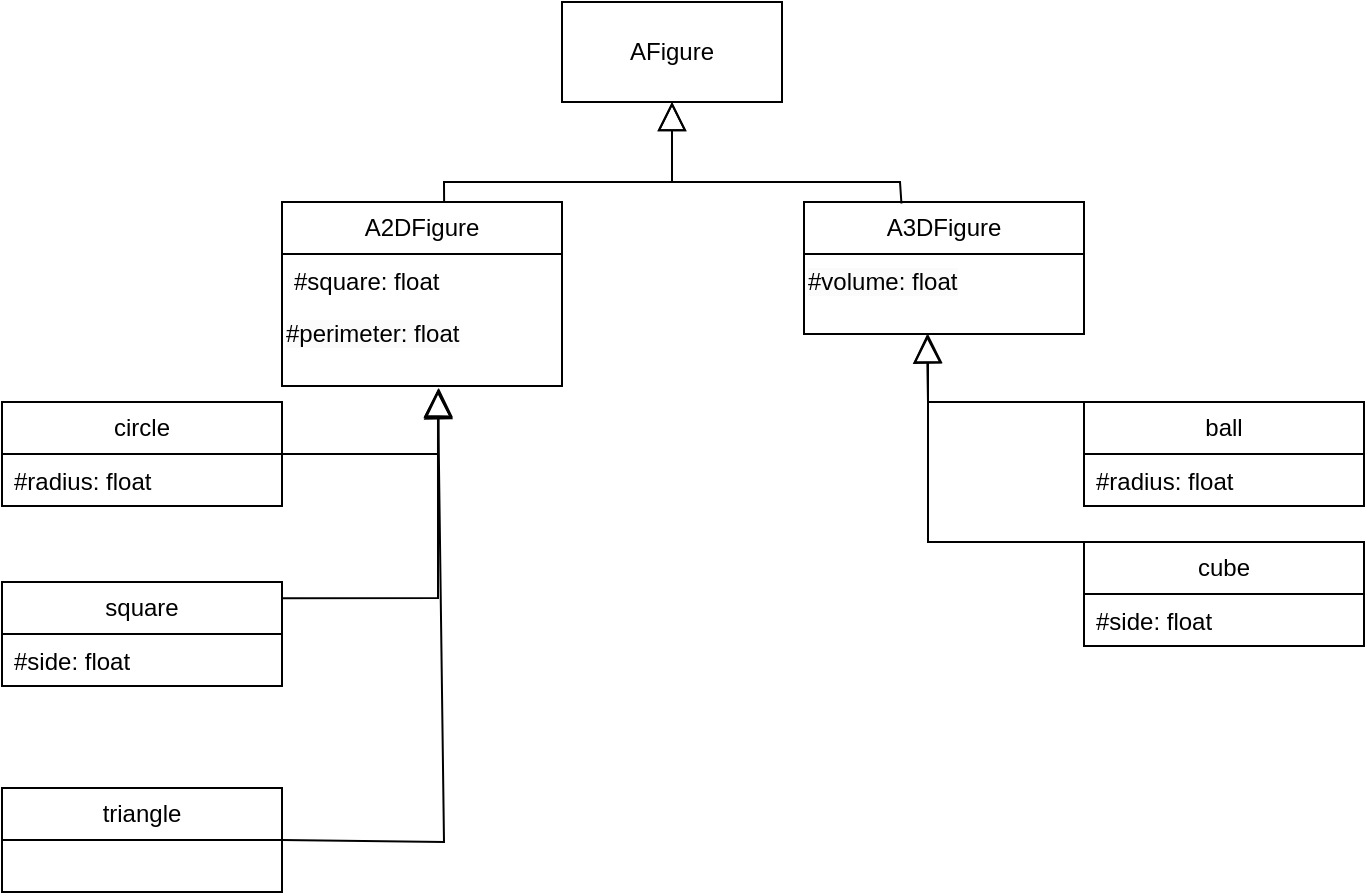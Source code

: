 <mxfile version="26.0.9">
  <diagram name="Страница — 1" id="CbSvEMZzlXYWRJCguBHl">
    <mxGraphModel dx="974" dy="564" grid="1" gridSize="10" guides="1" tooltips="1" connect="1" arrows="1" fold="1" page="1" pageScale="1" pageWidth="827" pageHeight="1169" math="0" shadow="0">
      <root>
        <mxCell id="0" />
        <mxCell id="1" parent="0" />
        <mxCell id="LuP35nN34A9V8ax_Kk6m-1" value="AFigurе" style="html=1;whiteSpace=wrap;" vertex="1" parent="1">
          <mxGeometry x="359" y="140" width="110" height="50" as="geometry" />
        </mxCell>
        <mxCell id="LuP35nN34A9V8ax_Kk6m-2" value="A2DFigure" style="swimlane;fontStyle=0;childLayout=stackLayout;horizontal=1;startSize=26;fillColor=none;horizontalStack=0;resizeParent=1;resizeParentMax=0;resizeLast=0;collapsible=1;marginBottom=0;whiteSpace=wrap;html=1;" vertex="1" parent="1">
          <mxGeometry x="219" y="240" width="140" height="92" as="geometry" />
        </mxCell>
        <mxCell id="LuP35nN34A9V8ax_Kk6m-15" value="#square: float" style="text;strokeColor=none;fillColor=none;align=left;verticalAlign=top;spacingLeft=4;spacingRight=4;overflow=hidden;rotatable=0;points=[[0,0.5],[1,0.5]];portConstraint=eastwest;whiteSpace=wrap;html=1;" vertex="1" parent="LuP35nN34A9V8ax_Kk6m-2">
          <mxGeometry y="26" width="140" height="26" as="geometry" />
        </mxCell>
        <mxCell id="LuP35nN34A9V8ax_Kk6m-16" value="&lt;span style=&quot;color: rgb(0, 0, 0); font-family: Helvetica; font-size: 12px; font-style: normal; font-variant-ligatures: normal; font-variant-caps: normal; font-weight: 400; letter-spacing: normal; orphans: 2; text-align: left; text-indent: 0px; text-transform: none; widows: 2; word-spacing: 0px; -webkit-text-stroke-width: 0px; white-space: normal; background-color: rgb(251, 251, 251); text-decoration-thickness: initial; text-decoration-style: initial; text-decoration-color: initial; float: none; display: inline !important;&quot;&gt;#perimeter: float&lt;/span&gt;" style="text;whiteSpace=wrap;html=1;" vertex="1" parent="LuP35nN34A9V8ax_Kk6m-2">
          <mxGeometry y="52" width="140" height="40" as="geometry" />
        </mxCell>
        <mxCell id="LuP35nN34A9V8ax_Kk6m-6" value="A3DFigure" style="swimlane;fontStyle=0;childLayout=stackLayout;horizontal=1;startSize=26;fillColor=none;horizontalStack=0;resizeParent=1;resizeParentMax=0;resizeLast=0;collapsible=1;marginBottom=0;whiteSpace=wrap;html=1;" vertex="1" parent="1">
          <mxGeometry x="480" y="240" width="140" height="66" as="geometry" />
        </mxCell>
        <mxCell id="LuP35nN34A9V8ax_Kk6m-21" value="&lt;span style=&quot;color: rgb(0, 0, 0); font-family: Helvetica; font-size: 12px; font-style: normal; font-variant-ligatures: normal; font-variant-caps: normal; font-weight: 400; letter-spacing: normal; orphans: 2; text-align: left; text-indent: 0px; text-transform: none; widows: 2; word-spacing: 0px; -webkit-text-stroke-width: 0px; white-space: normal; background-color: rgb(251, 251, 251); text-decoration-thickness: initial; text-decoration-style: initial; text-decoration-color: initial; float: none; display: inline !important;&quot;&gt;#volume: float&lt;/span&gt;" style="text;whiteSpace=wrap;html=1;" vertex="1" parent="LuP35nN34A9V8ax_Kk6m-6">
          <mxGeometry y="26" width="140" height="40" as="geometry" />
        </mxCell>
        <mxCell id="LuP35nN34A9V8ax_Kk6m-7" value="circle" style="swimlane;fontStyle=0;childLayout=stackLayout;horizontal=1;startSize=26;fillColor=none;horizontalStack=0;resizeParent=1;resizeParentMax=0;resizeLast=0;collapsible=1;marginBottom=0;whiteSpace=wrap;html=1;" vertex="1" parent="1">
          <mxGeometry x="79" y="340" width="140" height="52" as="geometry" />
        </mxCell>
        <mxCell id="LuP35nN34A9V8ax_Kk6m-17" value="#radius: float" style="text;strokeColor=none;fillColor=none;align=left;verticalAlign=top;spacingLeft=4;spacingRight=4;overflow=hidden;rotatable=0;points=[[0,0.5],[1,0.5]];portConstraint=eastwest;whiteSpace=wrap;html=1;" vertex="1" parent="LuP35nN34A9V8ax_Kk6m-7">
          <mxGeometry y="26" width="140" height="26" as="geometry" />
        </mxCell>
        <mxCell id="LuP35nN34A9V8ax_Kk6m-8" value="square" style="swimlane;fontStyle=0;childLayout=stackLayout;horizontal=1;startSize=26;fillColor=none;horizontalStack=0;resizeParent=1;resizeParentMax=0;resizeLast=0;collapsible=1;marginBottom=0;whiteSpace=wrap;html=1;" vertex="1" parent="1">
          <mxGeometry x="79" y="430" width="140" height="52" as="geometry" />
        </mxCell>
        <mxCell id="LuP35nN34A9V8ax_Kk6m-18" value="#side: float" style="text;strokeColor=none;fillColor=none;align=left;verticalAlign=top;spacingLeft=4;spacingRight=4;overflow=hidden;rotatable=0;points=[[0,0.5],[1,0.5]];portConstraint=eastwest;whiteSpace=wrap;html=1;" vertex="1" parent="LuP35nN34A9V8ax_Kk6m-8">
          <mxGeometry y="26" width="140" height="26" as="geometry" />
        </mxCell>
        <mxCell id="LuP35nN34A9V8ax_Kk6m-9" value="triangle" style="swimlane;fontStyle=0;childLayout=stackLayout;horizontal=1;startSize=26;fillColor=none;horizontalStack=0;resizeParent=1;resizeParentMax=0;resizeLast=0;collapsible=1;marginBottom=0;whiteSpace=wrap;html=1;" vertex="1" parent="1">
          <mxGeometry x="79" y="533" width="140" height="52" as="geometry" />
        </mxCell>
        <mxCell id="LuP35nN34A9V8ax_Kk6m-19" value="ball" style="swimlane;fontStyle=0;childLayout=stackLayout;horizontal=1;startSize=26;fillColor=none;horizontalStack=0;resizeParent=1;resizeParentMax=0;resizeLast=0;collapsible=1;marginBottom=0;whiteSpace=wrap;html=1;" vertex="1" parent="1">
          <mxGeometry x="620" y="340" width="140" height="52" as="geometry" />
        </mxCell>
        <mxCell id="LuP35nN34A9V8ax_Kk6m-20" value="#radius: float" style="text;strokeColor=none;fillColor=none;align=left;verticalAlign=top;spacingLeft=4;spacingRight=4;overflow=hidden;rotatable=0;points=[[0,0.5],[1,0.5]];portConstraint=eastwest;whiteSpace=wrap;html=1;" vertex="1" parent="LuP35nN34A9V8ax_Kk6m-19">
          <mxGeometry y="26" width="140" height="26" as="geometry" />
        </mxCell>
        <mxCell id="LuP35nN34A9V8ax_Kk6m-22" value="cube" style="swimlane;fontStyle=0;childLayout=stackLayout;horizontal=1;startSize=26;fillColor=none;horizontalStack=0;resizeParent=1;resizeParentMax=0;resizeLast=0;collapsible=1;marginBottom=0;whiteSpace=wrap;html=1;" vertex="1" parent="1">
          <mxGeometry x="620" y="410" width="140" height="52" as="geometry" />
        </mxCell>
        <mxCell id="LuP35nN34A9V8ax_Kk6m-23" value="#side: float" style="text;strokeColor=none;fillColor=none;align=left;verticalAlign=top;spacingLeft=4;spacingRight=4;overflow=hidden;rotatable=0;points=[[0,0.5],[1,0.5]];portConstraint=eastwest;whiteSpace=wrap;html=1;" vertex="1" parent="LuP35nN34A9V8ax_Kk6m-22">
          <mxGeometry y="26" width="140" height="26" as="geometry" />
        </mxCell>
        <mxCell id="LuP35nN34A9V8ax_Kk6m-24" value="" style="endArrow=block;endFill=0;endSize=12;html=1;rounded=0;entryX=0.5;entryY=1;entryDx=0;entryDy=0;exitX=0.579;exitY=0;exitDx=0;exitDy=0;exitPerimeter=0;" edge="1" parent="1" source="LuP35nN34A9V8ax_Kk6m-2" target="LuP35nN34A9V8ax_Kk6m-1">
          <mxGeometry width="160" relative="1" as="geometry">
            <mxPoint x="300" y="220" as="sourcePoint" />
            <mxPoint x="460" y="220" as="targetPoint" />
            <Array as="points">
              <mxPoint x="300" y="230" />
              <mxPoint x="414" y="230" />
            </Array>
          </mxGeometry>
        </mxCell>
        <mxCell id="LuP35nN34A9V8ax_Kk6m-25" value="" style="endArrow=block;endFill=0;endSize=12;html=1;rounded=0;entryX=0.5;entryY=1;entryDx=0;entryDy=0;exitX=0.348;exitY=0.011;exitDx=0;exitDy=0;exitPerimeter=0;" edge="1" parent="1" source="LuP35nN34A9V8ax_Kk6m-6">
          <mxGeometry width="160" relative="1" as="geometry">
            <mxPoint x="528" y="240" as="sourcePoint" />
            <mxPoint x="414" y="190" as="targetPoint" />
            <Array as="points">
              <mxPoint x="528" y="230" />
              <mxPoint x="414" y="230" />
            </Array>
          </mxGeometry>
        </mxCell>
        <mxCell id="LuP35nN34A9V8ax_Kk6m-26" value="" style="endArrow=block;endFill=0;endSize=12;html=1;rounded=0;entryX=0.56;entryY=1.025;entryDx=0;entryDy=0;entryPerimeter=0;exitX=1;exitY=0.5;exitDx=0;exitDy=0;" edge="1" parent="1" source="LuP35nN34A9V8ax_Kk6m-7" target="LuP35nN34A9V8ax_Kk6m-16">
          <mxGeometry width="160" relative="1" as="geometry">
            <mxPoint x="260" y="420" as="sourcePoint" />
            <mxPoint x="420" y="420" as="targetPoint" />
            <Array as="points">
              <mxPoint x="297" y="366" />
            </Array>
          </mxGeometry>
        </mxCell>
        <mxCell id="LuP35nN34A9V8ax_Kk6m-28" value="" style="endArrow=block;endFill=0;endSize=12;html=1;rounded=0;entryX=0.557;entryY=1.039;entryDx=0;entryDy=0;entryPerimeter=0;exitX=1.002;exitY=0.157;exitDx=0;exitDy=0;exitPerimeter=0;" edge="1" parent="1" source="LuP35nN34A9V8ax_Kk6m-8" target="LuP35nN34A9V8ax_Kk6m-16">
          <mxGeometry width="160" relative="1" as="geometry">
            <mxPoint x="240" y="440" as="sourcePoint" />
            <mxPoint x="300" y="340" as="targetPoint" />
            <Array as="points">
              <mxPoint x="297" y="438" />
            </Array>
          </mxGeometry>
        </mxCell>
        <mxCell id="LuP35nN34A9V8ax_Kk6m-29" value="" style="endArrow=block;endFill=0;endSize=12;html=1;rounded=0;exitX=1;exitY=0.5;exitDx=0;exitDy=0;entryX=0.557;entryY=1.054;entryDx=0;entryDy=0;entryPerimeter=0;" edge="1" parent="1" source="LuP35nN34A9V8ax_Kk6m-9" target="LuP35nN34A9V8ax_Kk6m-16">
          <mxGeometry width="160" relative="1" as="geometry">
            <mxPoint x="229" y="448" as="sourcePoint" />
            <mxPoint x="330" y="380" as="targetPoint" />
            <Array as="points">
              <mxPoint x="300" y="560" />
            </Array>
          </mxGeometry>
        </mxCell>
        <mxCell id="LuP35nN34A9V8ax_Kk6m-30" value="" style="endArrow=block;endFill=0;endSize=12;html=1;rounded=0;entryX=0.439;entryY=1.007;entryDx=0;entryDy=0;entryPerimeter=0;exitX=1;exitY=0.5;exitDx=0;exitDy=0;" edge="1" parent="1" target="LuP35nN34A9V8ax_Kk6m-21">
          <mxGeometry width="160" relative="1" as="geometry">
            <mxPoint x="620" y="340" as="sourcePoint" />
            <mxPoint x="542" y="307" as="targetPoint" />
            <Array as="points">
              <mxPoint x="542" y="340" />
            </Array>
          </mxGeometry>
        </mxCell>
        <mxCell id="LuP35nN34A9V8ax_Kk6m-31" value="" style="endArrow=block;endFill=0;endSize=12;html=1;rounded=0;entryX=0.557;entryY=1.039;entryDx=0;entryDy=0;entryPerimeter=0;exitX=1.002;exitY=0.157;exitDx=0;exitDy=0;exitPerimeter=0;" edge="1" parent="1">
          <mxGeometry width="160" relative="1" as="geometry">
            <mxPoint x="620.0" y="410" as="sourcePoint" />
            <mxPoint x="542.0" y="306" as="targetPoint" />
            <Array as="points">
              <mxPoint x="542.0" y="410" />
            </Array>
          </mxGeometry>
        </mxCell>
      </root>
    </mxGraphModel>
  </diagram>
</mxfile>

